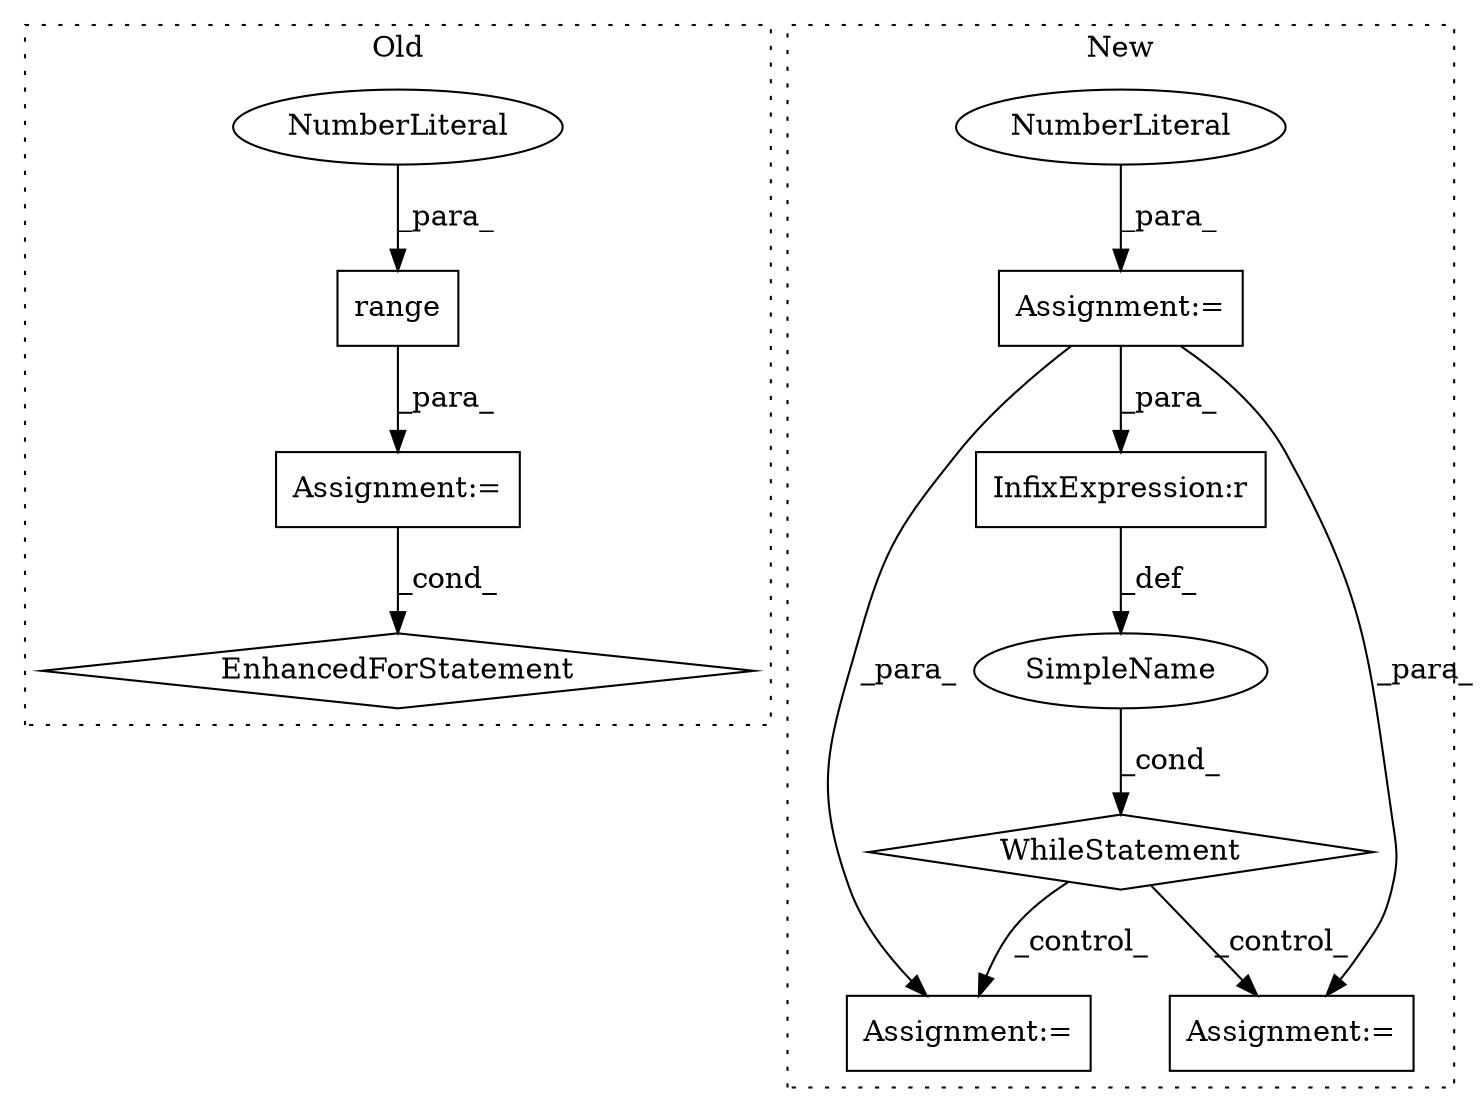 digraph G {
subgraph cluster0 {
1 [label="EnhancedForStatement" a="70" s="9332,9416" l="53,2" shape="diamond"];
3 [label="Assignment:=" a="7" s="9332,9416" l="53,2" shape="box"];
9 [label="range" a="32" s="9393,9415" l="6,1" shape="box"];
10 [label="NumberLiteral" a="34" s="9399" l="1" shape="ellipse"];
label = "Old";
style="dotted";
}
subgraph cluster1 {
2 [label="WhileStatement" a="61" s="9178,9223" l="7,2" shape="diamond"];
4 [label="Assignment:=" a="7" s="9442" l="1" shape="box"];
5 [label="SimpleName" a="42" s="" l="" shape="ellipse"];
6 [label="InfixExpression:r" a="27" s="9198" l="3" shape="box"];
7 [label="Assignment:=" a="7" s="6118" l="1" shape="box"];
8 [label="NumberLiteral" a="34" s="6119" l="1" shape="ellipse"];
11 [label="Assignment:=" a="7" s="10557" l="2" shape="box"];
label = "New";
style="dotted";
}
2 -> 11 [label="_control_"];
2 -> 4 [label="_control_"];
3 -> 1 [label="_cond_"];
5 -> 2 [label="_cond_"];
6 -> 5 [label="_def_"];
7 -> 6 [label="_para_"];
7 -> 11 [label="_para_"];
7 -> 4 [label="_para_"];
8 -> 7 [label="_para_"];
9 -> 3 [label="_para_"];
10 -> 9 [label="_para_"];
}